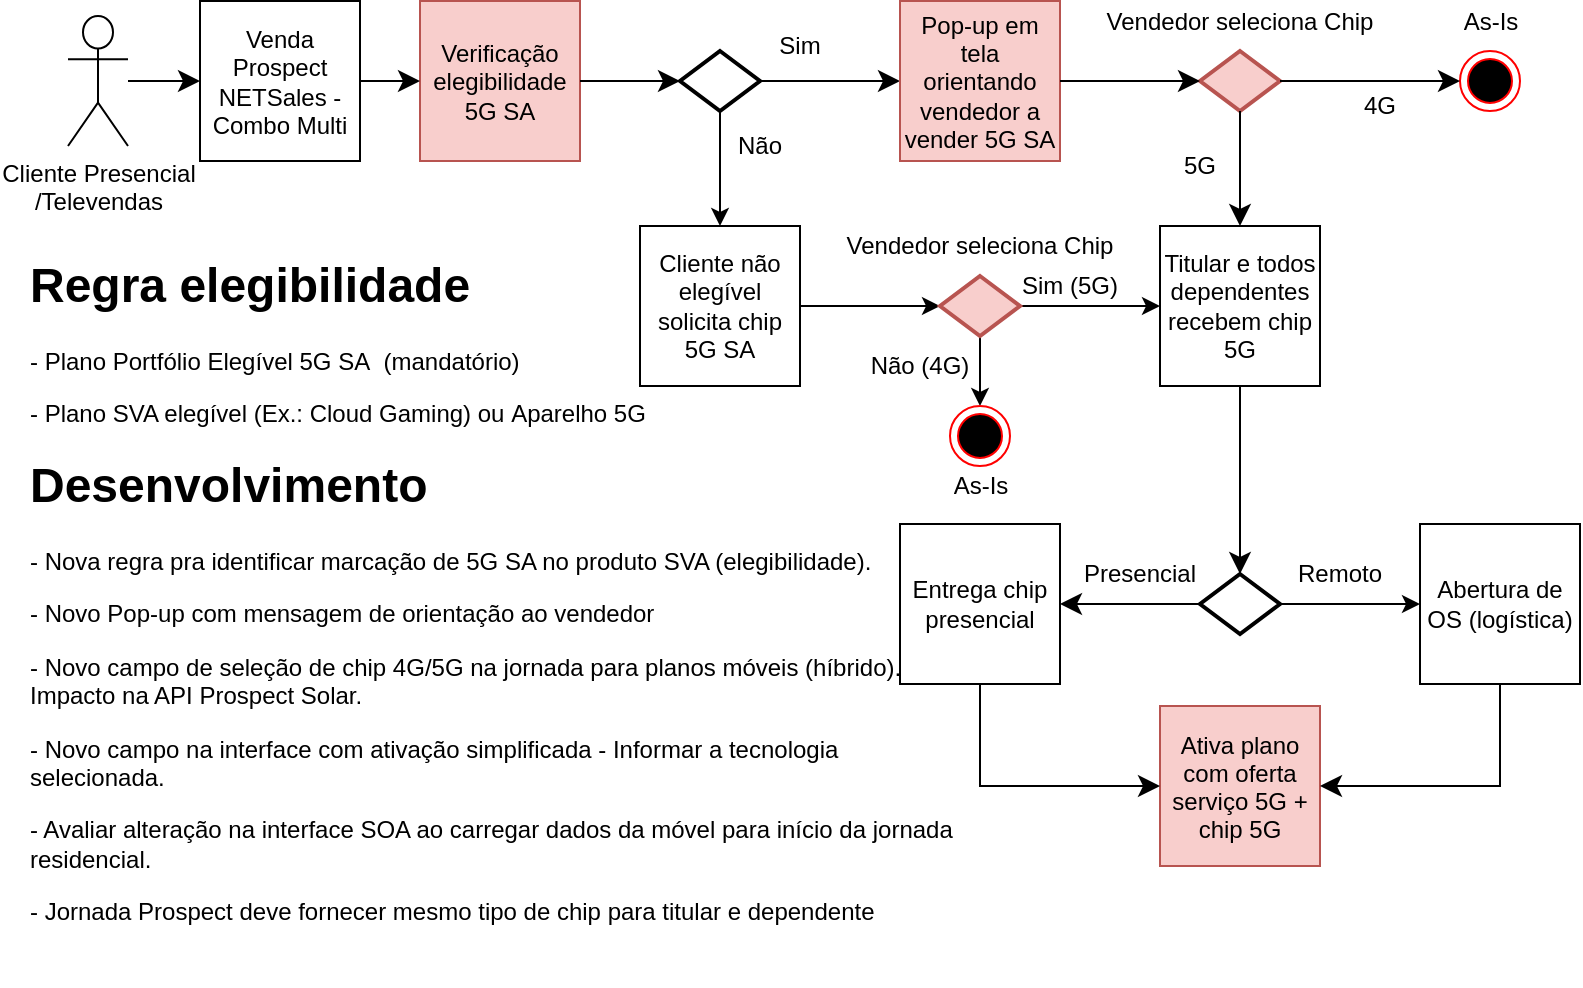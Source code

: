 <mxfile version="21.6.7" type="github" pages="4">
  <diagram name="Prospect NETSales" id="nftzNEsQ4DKYTYbzkJBY">
    <mxGraphModel dx="1050" dy="542" grid="1" gridSize="10" guides="1" tooltips="1" connect="1" arrows="1" fold="1" page="1" pageScale="1" pageWidth="827" pageHeight="1169" math="0" shadow="0">
      <root>
        <mxCell id="0" />
        <mxCell id="1" parent="0" />
        <mxCell id="BzSE3qXNDW1A7PbjzAHN-1" value="Venda Prospect NETSales - Combo Multi" style="whiteSpace=wrap;html=1;aspect=fixed;" parent="1" vertex="1">
          <mxGeometry x="100" y="17.5" width="80" height="80" as="geometry" />
        </mxCell>
        <mxCell id="BzSE3qXNDW1A7PbjzAHN-2" value="" style="edgeStyle=orthogonalEdgeStyle;rounded=0;orthogonalLoop=1;jettySize=auto;html=1;" parent="1" source="BzSE3qXNDW1A7PbjzAHN-3" target="BzSE3qXNDW1A7PbjzAHN-35" edge="1">
          <mxGeometry relative="1" as="geometry" />
        </mxCell>
        <mxCell id="BzSE3qXNDW1A7PbjzAHN-3" value="" style="strokeWidth=2;html=1;shape=mxgraph.flowchart.decision;whiteSpace=wrap;" parent="1" vertex="1">
          <mxGeometry x="340" y="42.5" width="40" height="30" as="geometry" />
        </mxCell>
        <mxCell id="BzSE3qXNDW1A7PbjzAHN-4" value="Verificação elegibilidade 5G SA" style="whiteSpace=wrap;html=1;aspect=fixed;fillColor=#f8cecc;strokeColor=#b85450;" parent="1" vertex="1">
          <mxGeometry x="210" y="17.5" width="80" height="80" as="geometry" />
        </mxCell>
        <UserObject label="Sim" placeholders="1" name="Variable" id="BzSE3qXNDW1A7PbjzAHN-5">
          <mxCell style="text;html=1;strokeColor=none;fillColor=none;align=center;verticalAlign=middle;whiteSpace=wrap;overflow=hidden;" parent="1" vertex="1">
            <mxGeometry x="380" y="30" width="40" height="20" as="geometry" />
          </mxCell>
        </UserObject>
        <mxCell id="BzSE3qXNDW1A7PbjzAHN-6" value="Cliente Presencial&lt;br&gt;/Televendas" style="shape=umlActor;verticalLabelPosition=bottom;verticalAlign=top;html=1;" parent="1" vertex="1">
          <mxGeometry x="34" y="25" width="30" height="65" as="geometry" />
        </mxCell>
        <mxCell id="BzSE3qXNDW1A7PbjzAHN-7" value="" style="edgeStyle=elbowEdgeStyle;elbow=horizontal;endArrow=classic;html=1;curved=0;rounded=0;endSize=8;startSize=8;entryX=0;entryY=0.5;entryDx=0;entryDy=0;" parent="1" source="BzSE3qXNDW1A7PbjzAHN-6" target="BzSE3qXNDW1A7PbjzAHN-1" edge="1">
          <mxGeometry width="50" height="50" relative="1" as="geometry">
            <mxPoint x="390" y="310" as="sourcePoint" />
            <mxPoint x="440" y="260" as="targetPoint" />
          </mxGeometry>
        </mxCell>
        <mxCell id="BzSE3qXNDW1A7PbjzAHN-8" value="" style="edgeStyle=elbowEdgeStyle;elbow=horizontal;endArrow=classic;html=1;curved=0;rounded=0;endSize=8;startSize=8;entryX=0;entryY=0.5;entryDx=0;entryDy=0;exitX=1;exitY=0.5;exitDx=0;exitDy=0;" parent="1" source="BzSE3qXNDW1A7PbjzAHN-1" target="BzSE3qXNDW1A7PbjzAHN-4" edge="1">
          <mxGeometry width="50" height="50" relative="1" as="geometry">
            <mxPoint x="60" y="68" as="sourcePoint" />
            <mxPoint x="100" y="68" as="targetPoint" />
          </mxGeometry>
        </mxCell>
        <mxCell id="BzSE3qXNDW1A7PbjzAHN-9" value="&lt;h1&gt;Regra elegibilidade&lt;/h1&gt;&lt;p&gt;- Plano Portfólio Elegível 5G SA&amp;nbsp; (mandatório)&lt;/p&gt;&lt;p&gt;- Plano SVA elegível (Ex.: Cloud Gaming) ou&amp;nbsp;&lt;span style=&quot;background-color: initial;&quot;&gt;Aparelho 5G&lt;/span&gt;&lt;/p&gt;&lt;div&gt;&lt;br&gt;&lt;/div&gt;" style="text;html=1;strokeColor=none;fillColor=none;spacing=5;spacingTop=-20;whiteSpace=wrap;overflow=hidden;rounded=0;" parent="1" vertex="1">
          <mxGeometry x="10" y="140" width="330" height="120" as="geometry" />
        </mxCell>
        <mxCell id="BzSE3qXNDW1A7PbjzAHN-10" value="" style="edgeStyle=elbowEdgeStyle;elbow=horizontal;endArrow=classic;html=1;curved=0;rounded=0;endSize=8;startSize=8;entryX=0;entryY=0.5;entryDx=0;entryDy=0;exitX=1;exitY=0.5;exitDx=0;exitDy=0;entryPerimeter=0;" parent="1" source="BzSE3qXNDW1A7PbjzAHN-4" target="BzSE3qXNDW1A7PbjzAHN-3" edge="1">
          <mxGeometry width="50" height="50" relative="1" as="geometry">
            <mxPoint x="180" y="68" as="sourcePoint" />
            <mxPoint x="220" y="68" as="targetPoint" />
          </mxGeometry>
        </mxCell>
        <mxCell id="BzSE3qXNDW1A7PbjzAHN-11" value="" style="edgeStyle=elbowEdgeStyle;elbow=horizontal;endArrow=classic;html=1;curved=0;rounded=0;endSize=8;startSize=8;exitX=1;exitY=0.5;exitDx=0;exitDy=0;exitPerimeter=0;entryX=0;entryY=0.5;entryDx=0;entryDy=0;" parent="1" source="BzSE3qXNDW1A7PbjzAHN-3" target="BzSE3qXNDW1A7PbjzAHN-12" edge="1">
          <mxGeometry width="50" height="50" relative="1" as="geometry">
            <mxPoint x="190" y="78" as="sourcePoint" />
            <mxPoint x="440" y="58" as="targetPoint" />
          </mxGeometry>
        </mxCell>
        <mxCell id="BzSE3qXNDW1A7PbjzAHN-12" value="Pop-up em tela orientando vendedor a vender 5G SA" style="whiteSpace=wrap;html=1;aspect=fixed;fillColor=#f8cecc;strokeColor=#b85450;" parent="1" vertex="1">
          <mxGeometry x="450" y="17.5" width="80" height="80" as="geometry" />
        </mxCell>
        <mxCell id="BzSE3qXNDW1A7PbjzAHN-13" value="" style="strokeWidth=2;html=1;shape=mxgraph.flowchart.decision;whiteSpace=wrap;fillColor=#f8cecc;strokeColor=#b85450;" parent="1" vertex="1">
          <mxGeometry x="600" y="42.5" width="40" height="30" as="geometry" />
        </mxCell>
        <UserObject label="Vendedor seleciona Chip" placeholders="1" name="Variable" id="BzSE3qXNDW1A7PbjzAHN-14">
          <mxCell style="text;html=1;strokeColor=none;fillColor=none;align=center;verticalAlign=middle;whiteSpace=wrap;overflow=hidden;" parent="1" vertex="1">
            <mxGeometry x="545" y="17.5" width="150" height="20" as="geometry" />
          </mxCell>
        </UserObject>
        <mxCell id="BzSE3qXNDW1A7PbjzAHN-15" value="" style="ellipse;html=1;shape=endState;fillColor=#000000;strokeColor=#ff0000;" parent="1" vertex="1">
          <mxGeometry x="730" y="42.5" width="30" height="30" as="geometry" />
        </mxCell>
        <UserObject label="As-Is" placeholders="1" name="Variable" id="BzSE3qXNDW1A7PbjzAHN-16">
          <mxCell style="text;html=1;strokeColor=none;fillColor=none;align=center;verticalAlign=middle;whiteSpace=wrap;overflow=hidden;" parent="1" vertex="1">
            <mxGeometry x="727.5" y="17.5" width="35" height="20" as="geometry" />
          </mxCell>
        </UserObject>
        <UserObject label="4G" placeholders="1" name="Variable" id="BzSE3qXNDW1A7PbjzAHN-17">
          <mxCell style="text;html=1;strokeColor=none;fillColor=none;align=center;verticalAlign=middle;whiteSpace=wrap;overflow=hidden;" parent="1" vertex="1">
            <mxGeometry x="670" y="60" width="40" height="20" as="geometry" />
          </mxCell>
        </UserObject>
        <mxCell id="BzSE3qXNDW1A7PbjzAHN-18" value="" style="edgeStyle=elbowEdgeStyle;elbow=horizontal;endArrow=classic;html=1;curved=0;rounded=0;endSize=8;startSize=8;exitX=1;exitY=0.5;exitDx=0;exitDy=0;entryX=0;entryY=0.5;entryDx=0;entryDy=0;entryPerimeter=0;" parent="1" source="BzSE3qXNDW1A7PbjzAHN-12" target="BzSE3qXNDW1A7PbjzAHN-13" edge="1">
          <mxGeometry width="50" height="50" relative="1" as="geometry">
            <mxPoint x="390" y="68" as="sourcePoint" />
            <mxPoint x="460" y="68" as="targetPoint" />
          </mxGeometry>
        </mxCell>
        <mxCell id="BzSE3qXNDW1A7PbjzAHN-19" value="" style="edgeStyle=elbowEdgeStyle;elbow=horizontal;endArrow=classic;html=1;curved=0;rounded=0;endSize=8;startSize=8;exitX=1;exitY=0.5;exitDx=0;exitDy=0;entryX=0;entryY=0.5;entryDx=0;entryDy=0;exitPerimeter=0;" parent="1" source="BzSE3qXNDW1A7PbjzAHN-13" target="BzSE3qXNDW1A7PbjzAHN-15" edge="1">
          <mxGeometry width="50" height="50" relative="1" as="geometry">
            <mxPoint x="540" y="68" as="sourcePoint" />
            <mxPoint x="610" y="68" as="targetPoint" />
          </mxGeometry>
        </mxCell>
        <mxCell id="BzSE3qXNDW1A7PbjzAHN-20" value="Titular e todos dependentes recebem chip 5G" style="whiteSpace=wrap;html=1;aspect=fixed;" parent="1" vertex="1">
          <mxGeometry x="580" y="130" width="80" height="80" as="geometry" />
        </mxCell>
        <mxCell id="BzSE3qXNDW1A7PbjzAHN-21" value="" style="edgeStyle=elbowEdgeStyle;elbow=horizontal;endArrow=classic;html=1;curved=0;rounded=0;endSize=8;startSize=8;exitX=0.5;exitY=1;exitDx=0;exitDy=0;entryX=0.5;entryY=0;entryDx=0;entryDy=0;exitPerimeter=0;" parent="1" source="BzSE3qXNDW1A7PbjzAHN-13" target="BzSE3qXNDW1A7PbjzAHN-20" edge="1">
          <mxGeometry width="50" height="50" relative="1" as="geometry">
            <mxPoint x="540" y="68" as="sourcePoint" />
            <mxPoint x="610" y="68" as="targetPoint" />
          </mxGeometry>
        </mxCell>
        <UserObject label="5G" placeholders="1" name="Variable" id="BzSE3qXNDW1A7PbjzAHN-22">
          <mxCell style="text;html=1;strokeColor=none;fillColor=none;align=center;verticalAlign=middle;whiteSpace=wrap;overflow=hidden;" parent="1" vertex="1">
            <mxGeometry x="580" y="90" width="40" height="20" as="geometry" />
          </mxCell>
        </UserObject>
        <mxCell id="BzSE3qXNDW1A7PbjzAHN-23" value="" style="edgeStyle=orthogonalEdgeStyle;rounded=0;orthogonalLoop=1;jettySize=auto;html=1;" parent="1" source="BzSE3qXNDW1A7PbjzAHN-24" target="BzSE3qXNDW1A7PbjzAHN-26" edge="1">
          <mxGeometry relative="1" as="geometry" />
        </mxCell>
        <mxCell id="BzSE3qXNDW1A7PbjzAHN-24" value="" style="strokeWidth=2;html=1;shape=mxgraph.flowchart.decision;whiteSpace=wrap;" parent="1" vertex="1">
          <mxGeometry x="600" y="304" width="40" height="30" as="geometry" />
        </mxCell>
        <mxCell id="BzSE3qXNDW1A7PbjzAHN-25" value="" style="edgeStyle=elbowEdgeStyle;elbow=horizontal;endArrow=classic;html=1;curved=0;rounded=0;endSize=8;startSize=8;exitX=0.5;exitY=1;exitDx=0;exitDy=0;entryX=0.5;entryY=0;entryDx=0;entryDy=0;entryPerimeter=0;" parent="1" source="BzSE3qXNDW1A7PbjzAHN-20" target="BzSE3qXNDW1A7PbjzAHN-24" edge="1">
          <mxGeometry width="50" height="50" relative="1" as="geometry">
            <mxPoint x="540" y="68" as="sourcePoint" />
            <mxPoint x="610" y="68" as="targetPoint" />
          </mxGeometry>
        </mxCell>
        <mxCell id="BzSE3qXNDW1A7PbjzAHN-26" value="Abertura de OS (logística)" style="whiteSpace=wrap;html=1;aspect=fixed;" parent="1" vertex="1">
          <mxGeometry x="710" y="279" width="80" height="80" as="geometry" />
        </mxCell>
        <mxCell id="BzSE3qXNDW1A7PbjzAHN-27" value="Entrega chip presencial" style="whiteSpace=wrap;html=1;aspect=fixed;" parent="1" vertex="1">
          <mxGeometry x="450" y="279" width="80" height="80" as="geometry" />
        </mxCell>
        <mxCell id="BzSE3qXNDW1A7PbjzAHN-28" value="" style="edgeStyle=elbowEdgeStyle;elbow=horizontal;endArrow=classic;html=1;curved=0;rounded=0;endSize=8;startSize=8;exitX=0;exitY=0.5;exitDx=0;exitDy=0;entryX=1;entryY=0.5;entryDx=0;entryDy=0;exitPerimeter=0;" parent="1" source="BzSE3qXNDW1A7PbjzAHN-24" target="BzSE3qXNDW1A7PbjzAHN-27" edge="1">
          <mxGeometry width="50" height="50" relative="1" as="geometry">
            <mxPoint x="540" y="112" as="sourcePoint" />
            <mxPoint x="610" y="112" as="targetPoint" />
          </mxGeometry>
        </mxCell>
        <UserObject label="Presencial" placeholders="1" name="Variable" id="BzSE3qXNDW1A7PbjzAHN-29">
          <mxCell style="text;html=1;strokeColor=none;fillColor=none;align=center;verticalAlign=middle;whiteSpace=wrap;overflow=hidden;" parent="1" vertex="1">
            <mxGeometry x="540" y="294" width="60" height="20" as="geometry" />
          </mxCell>
        </UserObject>
        <UserObject label="Remoto" placeholders="1" name="Variable" id="BzSE3qXNDW1A7PbjzAHN-30">
          <mxCell style="text;html=1;strokeColor=none;fillColor=none;align=center;verticalAlign=middle;whiteSpace=wrap;overflow=hidden;" parent="1" vertex="1">
            <mxGeometry x="640" y="294" width="60" height="20" as="geometry" />
          </mxCell>
        </UserObject>
        <mxCell id="BzSE3qXNDW1A7PbjzAHN-31" value="&lt;p style=&quot;line-height: normal; margin: 0pt 0in; text-indent: 0in; direction: ltr; unicode-bidi: embed; word-break: normal;&quot;&gt;Ativa plano com oferta serviço 5G + chip 5G&lt;/p&gt;" style="whiteSpace=wrap;html=1;aspect=fixed;fillColor=#f8cecc;strokeColor=#b85450;" parent="1" vertex="1">
          <mxGeometry x="580" y="370" width="80" height="80" as="geometry" />
        </mxCell>
        <mxCell id="BzSE3qXNDW1A7PbjzAHN-32" value="" style="edgeStyle=elbowEdgeStyle;elbow=horizontal;endArrow=classic;html=1;curved=0;rounded=0;endSize=8;startSize=8;exitX=0.5;exitY=1;exitDx=0;exitDy=0;entryX=0;entryY=0.5;entryDx=0;entryDy=0;" parent="1" source="BzSE3qXNDW1A7PbjzAHN-27" target="BzSE3qXNDW1A7PbjzAHN-31" edge="1">
          <mxGeometry width="50" height="50" relative="1" as="geometry">
            <mxPoint x="390" y="112" as="sourcePoint" />
            <mxPoint x="460" y="112" as="targetPoint" />
            <Array as="points">
              <mxPoint x="490" y="424" />
            </Array>
          </mxGeometry>
        </mxCell>
        <mxCell id="BzSE3qXNDW1A7PbjzAHN-33" value="" style="edgeStyle=elbowEdgeStyle;elbow=horizontal;endArrow=classic;html=1;curved=0;rounded=0;endSize=8;startSize=8;exitX=0.5;exitY=1;exitDx=0;exitDy=0;entryX=1;entryY=0.5;entryDx=0;entryDy=0;" parent="1" source="BzSE3qXNDW1A7PbjzAHN-26" target="BzSE3qXNDW1A7PbjzAHN-31" edge="1">
          <mxGeometry width="50" height="50" relative="1" as="geometry">
            <mxPoint x="500" y="369" as="sourcePoint" />
            <mxPoint x="590" y="464" as="targetPoint" />
            <Array as="points">
              <mxPoint x="750" y="404" />
            </Array>
          </mxGeometry>
        </mxCell>
        <mxCell id="BzSE3qXNDW1A7PbjzAHN-34" value="" style="edgeStyle=orthogonalEdgeStyle;rounded=0;orthogonalLoop=1;jettySize=auto;html=1;" parent="1" source="BzSE3qXNDW1A7PbjzAHN-35" target="BzSE3qXNDW1A7PbjzAHN-39" edge="1">
          <mxGeometry relative="1" as="geometry" />
        </mxCell>
        <mxCell id="BzSE3qXNDW1A7PbjzAHN-35" value="Cliente não elegível solicita chip 5G SA" style="whiteSpace=wrap;html=1;aspect=fixed;" parent="1" vertex="1">
          <mxGeometry x="320" y="130" width="80" height="80" as="geometry" />
        </mxCell>
        <UserObject label="Não" placeholders="1" name="Variable" id="BzSE3qXNDW1A7PbjzAHN-36">
          <mxCell style="text;html=1;strokeColor=none;fillColor=none;align=center;verticalAlign=middle;whiteSpace=wrap;overflow=hidden;" parent="1" vertex="1">
            <mxGeometry x="360" y="80" width="40" height="20" as="geometry" />
          </mxCell>
        </UserObject>
        <mxCell id="BzSE3qXNDW1A7PbjzAHN-37" value="" style="edgeStyle=orthogonalEdgeStyle;rounded=0;orthogonalLoop=1;jettySize=auto;html=1;" parent="1" source="BzSE3qXNDW1A7PbjzAHN-39" target="BzSE3qXNDW1A7PbjzAHN-20" edge="1">
          <mxGeometry relative="1" as="geometry" />
        </mxCell>
        <mxCell id="BzSE3qXNDW1A7PbjzAHN-38" value="" style="edgeStyle=orthogonalEdgeStyle;rounded=0;orthogonalLoop=1;jettySize=auto;html=1;" parent="1" source="BzSE3qXNDW1A7PbjzAHN-39" target="BzSE3qXNDW1A7PbjzAHN-41" edge="1">
          <mxGeometry relative="1" as="geometry" />
        </mxCell>
        <mxCell id="BzSE3qXNDW1A7PbjzAHN-39" value="" style="strokeWidth=2;html=1;shape=mxgraph.flowchart.decision;whiteSpace=wrap;fillColor=#f8cecc;strokeColor=#b85450;" parent="1" vertex="1">
          <mxGeometry x="470" y="155" width="40" height="30" as="geometry" />
        </mxCell>
        <UserObject label="Sim (5G)" placeholders="1" name="Variable" id="BzSE3qXNDW1A7PbjzAHN-40">
          <mxCell style="text;html=1;strokeColor=none;fillColor=none;align=center;verticalAlign=middle;whiteSpace=wrap;overflow=hidden;" parent="1" vertex="1">
            <mxGeometry x="510" y="150" width="50" height="20" as="geometry" />
          </mxCell>
        </UserObject>
        <mxCell id="BzSE3qXNDW1A7PbjzAHN-41" value="" style="ellipse;html=1;shape=endState;fillColor=#000000;strokeColor=#ff0000;" parent="1" vertex="1">
          <mxGeometry x="475" y="220" width="30" height="30" as="geometry" />
        </mxCell>
        <UserObject label="As-Is" placeholders="1" name="Variable" id="BzSE3qXNDW1A7PbjzAHN-42">
          <mxCell style="text;html=1;strokeColor=none;fillColor=none;align=center;verticalAlign=middle;whiteSpace=wrap;overflow=hidden;" parent="1" vertex="1">
            <mxGeometry x="472.5" y="250" width="35" height="20" as="geometry" />
          </mxCell>
        </UserObject>
        <UserObject label="Não (4G)" placeholders="1" name="Variable" id="BzSE3qXNDW1A7PbjzAHN-43">
          <mxCell style="text;html=1;strokeColor=none;fillColor=none;align=center;verticalAlign=middle;whiteSpace=wrap;overflow=hidden;" parent="1" vertex="1">
            <mxGeometry x="430" y="190" width="60" height="20" as="geometry" />
          </mxCell>
        </UserObject>
        <mxCell id="BzSE3qXNDW1A7PbjzAHN-44" value="&lt;h1&gt;Desenvolvimento&lt;/h1&gt;&lt;p style=&quot;border-color: var(--border-color);&quot;&gt;- Nova regra pra identificar marcação de 5G SA no produto SVA (elegibilidade).&lt;/p&gt;&lt;p style=&quot;border-color: var(--border-color);&quot;&gt;- Novo Pop-up com mensagem de orientação ao vendedor&lt;/p&gt;&lt;p style=&quot;border-color: var(--border-color);&quot;&gt;- Novo campo de seleção de chip 4G/5G na jornada para planos móveis (híbrido). Impacto na API Prospect Solar.&lt;/p&gt;&lt;p style=&quot;border-color: var(--border-color);&quot;&gt;- Novo campo na interface com ativação simplificada - Informar a tecnologia selecionada.&lt;/p&gt;&lt;p style=&quot;border-color: var(--border-color);&quot;&gt;- Avaliar alteração na interface SOA ao carregar dados da móvel para início da jornada residencial.&lt;/p&gt;&lt;p style=&quot;border-color: var(--border-color);&quot;&gt;&lt;span style=&quot;background-color: initial;&quot;&gt;- Jornada Prospect deve fornecer mesmo tipo de chip para titular e dependente&lt;/span&gt;&lt;br&gt;&lt;/p&gt;&lt;p&gt;&lt;br&gt;&lt;/p&gt;&lt;div&gt;&lt;br&gt;&lt;/div&gt;" style="text;html=1;strokeColor=none;fillColor=none;spacing=5;spacingTop=-20;whiteSpace=wrap;overflow=hidden;rounded=0;" parent="1" vertex="1">
          <mxGeometry x="10" y="240" width="470" height="270" as="geometry" />
        </mxCell>
        <UserObject label="Vendedor seleciona Chip" placeholders="1" name="Variable" id="BzSE3qXNDW1A7PbjzAHN-45">
          <mxCell style="text;html=1;strokeColor=none;fillColor=none;align=center;verticalAlign=middle;whiteSpace=wrap;overflow=hidden;" parent="1" vertex="1">
            <mxGeometry x="415" y="130" width="150" height="20" as="geometry" />
          </mxCell>
        </UserObject>
      </root>
    </mxGraphModel>
  </diagram>
  <diagram name="API Solar Prospect NETSales" id="QcQNl5FUyTZxJorasSuT">
    <mxGraphModel dx="1050" dy="542" grid="1" gridSize="10" guides="1" tooltips="1" connect="1" arrows="1" fold="1" page="1" pageScale="1" pageWidth="827" pageHeight="1169" math="0" shadow="0">
      <root>
        <mxCell id="FH9wV_RX_I6s4br5vFfo-0" />
        <mxCell id="FH9wV_RX_I6s4br5vFfo-1" parent="FH9wV_RX_I6s4br5vFfo-0" />
        <mxCell id="FH9wV_RX_I6s4br5vFfo-2" value="Venda Prospect Solar - Combo Multi" style="whiteSpace=wrap;html=1;aspect=fixed;" vertex="1" parent="FH9wV_RX_I6s4br5vFfo-1">
          <mxGeometry x="100" y="17.5" width="80" height="80" as="geometry" />
        </mxCell>
        <mxCell id="FH9wV_RX_I6s4br5vFfo-7" value="Cliente Presencial&lt;br&gt;/Televendas" style="shape=umlActor;verticalLabelPosition=bottom;verticalAlign=top;html=1;" vertex="1" parent="FH9wV_RX_I6s4br5vFfo-1">
          <mxGeometry x="34" y="25" width="30" height="65" as="geometry" />
        </mxCell>
        <mxCell id="FH9wV_RX_I6s4br5vFfo-8" value="" style="edgeStyle=elbowEdgeStyle;elbow=horizontal;endArrow=classic;html=1;curved=0;rounded=0;endSize=8;startSize=8;entryX=0;entryY=0.5;entryDx=0;entryDy=0;" edge="1" parent="FH9wV_RX_I6s4br5vFfo-1" source="FH9wV_RX_I6s4br5vFfo-7" target="FH9wV_RX_I6s4br5vFfo-2">
          <mxGeometry width="50" height="50" relative="1" as="geometry">
            <mxPoint x="390" y="310" as="sourcePoint" />
            <mxPoint x="440" y="260" as="targetPoint" />
          </mxGeometry>
        </mxCell>
        <mxCell id="FH9wV_RX_I6s4br5vFfo-10" value="&lt;h1&gt;Regra elegibilidade&lt;/h1&gt;&lt;p&gt;- Plano Portfólio Elegível 5G SA&amp;nbsp; (mandatório)&lt;/p&gt;&lt;p&gt;- Plano SVA elegível (Ex.: Cloud Gaming) ou&amp;nbsp;&lt;span style=&quot;background-color: initial;&quot;&gt;Aparelho 5G&lt;/span&gt;&lt;/p&gt;&lt;div&gt;&lt;br&gt;&lt;/div&gt;" style="text;html=1;strokeColor=none;fillColor=none;spacing=5;spacingTop=-20;whiteSpace=wrap;overflow=hidden;rounded=0;" vertex="1" parent="FH9wV_RX_I6s4br5vFfo-1">
          <mxGeometry x="10" y="140" width="330" height="120" as="geometry" />
        </mxCell>
        <mxCell id="FH9wV_RX_I6s4br5vFfo-24" value="" style="edgeStyle=orthogonalEdgeStyle;rounded=0;orthogonalLoop=1;jettySize=auto;html=1;" edge="1" parent="FH9wV_RX_I6s4br5vFfo-1" source="FH9wV_RX_I6s4br5vFfo-25" target="FH9wV_RX_I6s4br5vFfo-27">
          <mxGeometry relative="1" as="geometry" />
        </mxCell>
        <mxCell id="FH9wV_RX_I6s4br5vFfo-25" value="" style="strokeWidth=2;html=1;shape=mxgraph.flowchart.decision;whiteSpace=wrap;" vertex="1" parent="FH9wV_RX_I6s4br5vFfo-1">
          <mxGeometry x="600" y="304" width="40" height="30" as="geometry" />
        </mxCell>
        <mxCell id="FH9wV_RX_I6s4br5vFfo-27" value="Abertura de OS (logística)" style="whiteSpace=wrap;html=1;aspect=fixed;" vertex="1" parent="FH9wV_RX_I6s4br5vFfo-1">
          <mxGeometry x="710" y="279" width="80" height="80" as="geometry" />
        </mxCell>
        <mxCell id="FH9wV_RX_I6s4br5vFfo-28" value="Entrega chip presencial" style="whiteSpace=wrap;html=1;aspect=fixed;" vertex="1" parent="FH9wV_RX_I6s4br5vFfo-1">
          <mxGeometry x="450" y="279" width="80" height="80" as="geometry" />
        </mxCell>
        <mxCell id="FH9wV_RX_I6s4br5vFfo-29" value="" style="edgeStyle=elbowEdgeStyle;elbow=horizontal;endArrow=classic;html=1;curved=0;rounded=0;endSize=8;startSize=8;exitX=0;exitY=0.5;exitDx=0;exitDy=0;entryX=1;entryY=0.5;entryDx=0;entryDy=0;exitPerimeter=0;" edge="1" parent="FH9wV_RX_I6s4br5vFfo-1" source="FH9wV_RX_I6s4br5vFfo-25" target="FH9wV_RX_I6s4br5vFfo-28">
          <mxGeometry width="50" height="50" relative="1" as="geometry">
            <mxPoint x="540" y="112" as="sourcePoint" />
            <mxPoint x="610" y="112" as="targetPoint" />
          </mxGeometry>
        </mxCell>
        <UserObject label="Presencial" placeholders="1" name="Variable" id="FH9wV_RX_I6s4br5vFfo-30">
          <mxCell style="text;html=1;strokeColor=none;fillColor=none;align=center;verticalAlign=middle;whiteSpace=wrap;overflow=hidden;" vertex="1" parent="FH9wV_RX_I6s4br5vFfo-1">
            <mxGeometry x="540" y="294" width="60" height="20" as="geometry" />
          </mxCell>
        </UserObject>
        <UserObject label="Remoto" placeholders="1" name="Variable" id="FH9wV_RX_I6s4br5vFfo-31">
          <mxCell style="text;html=1;strokeColor=none;fillColor=none;align=center;verticalAlign=middle;whiteSpace=wrap;overflow=hidden;" vertex="1" parent="FH9wV_RX_I6s4br5vFfo-1">
            <mxGeometry x="640" y="294" width="60" height="20" as="geometry" />
          </mxCell>
        </UserObject>
        <mxCell id="FH9wV_RX_I6s4br5vFfo-32" value="&lt;p style=&quot;line-height: normal; margin: 0pt 0in; text-indent: 0in; direction: ltr; unicode-bidi: embed; word-break: normal;&quot;&gt;Ativa plano com oferta serviço 5G + chip 5G&lt;/p&gt;" style="whiteSpace=wrap;html=1;aspect=fixed;fillColor=#f8cecc;strokeColor=#b85450;" vertex="1" parent="FH9wV_RX_I6s4br5vFfo-1">
          <mxGeometry x="580" y="370" width="80" height="80" as="geometry" />
        </mxCell>
        <mxCell id="FH9wV_RX_I6s4br5vFfo-33" value="" style="edgeStyle=elbowEdgeStyle;elbow=horizontal;endArrow=classic;html=1;curved=0;rounded=0;endSize=8;startSize=8;exitX=0.5;exitY=1;exitDx=0;exitDy=0;entryX=0;entryY=0.5;entryDx=0;entryDy=0;" edge="1" parent="FH9wV_RX_I6s4br5vFfo-1" source="FH9wV_RX_I6s4br5vFfo-28" target="FH9wV_RX_I6s4br5vFfo-32">
          <mxGeometry width="50" height="50" relative="1" as="geometry">
            <mxPoint x="390" y="112" as="sourcePoint" />
            <mxPoint x="460" y="112" as="targetPoint" />
            <Array as="points">
              <mxPoint x="490" y="424" />
            </Array>
          </mxGeometry>
        </mxCell>
        <mxCell id="FH9wV_RX_I6s4br5vFfo-34" value="" style="edgeStyle=elbowEdgeStyle;elbow=horizontal;endArrow=classic;html=1;curved=0;rounded=0;endSize=8;startSize=8;exitX=0.5;exitY=1;exitDx=0;exitDy=0;entryX=1;entryY=0.5;entryDx=0;entryDy=0;" edge="1" parent="FH9wV_RX_I6s4br5vFfo-1" source="FH9wV_RX_I6s4br5vFfo-27" target="FH9wV_RX_I6s4br5vFfo-32">
          <mxGeometry width="50" height="50" relative="1" as="geometry">
            <mxPoint x="500" y="369" as="sourcePoint" />
            <mxPoint x="590" y="464" as="targetPoint" />
            <Array as="points">
              <mxPoint x="750" y="404" />
            </Array>
          </mxGeometry>
        </mxCell>
        <mxCell id="FH9wV_RX_I6s4br5vFfo-45" value="&lt;h1&gt;Desenvolvimento&lt;/h1&gt;&lt;p style=&quot;border-color: var(--border-color);&quot;&gt;- Nova regra pra identificar marcação de 5G SA no produto SVA (elegibilidade).&lt;/p&gt;&lt;p style=&quot;border-color: var(--border-color);&quot;&gt;- Novo Pop-up com mensagem de orientação ao vendedor&lt;/p&gt;&lt;p style=&quot;border-color: var(--border-color);&quot;&gt;- Novo campo de seleção de chip 4G/5G na jornada para planos móveis (híbrido). Impacto na API Prospect Solar.&lt;/p&gt;&lt;p style=&quot;border-color: var(--border-color);&quot;&gt;- Novo campo na interface com ativação simplificada - Informar a tecnologia selecionada.&lt;/p&gt;&lt;p style=&quot;border-color: var(--border-color);&quot;&gt;- Avaliar alteração na interface SOA ao carregar dados da móvel para início da jornada residencial.&lt;/p&gt;&lt;p style=&quot;border-color: var(--border-color);&quot;&gt;&lt;span style=&quot;background-color: initial;&quot;&gt;- Jornada Prospect deve fornecer mesmo tipo de chip para titular e dependente&lt;/span&gt;&lt;br&gt;&lt;/p&gt;&lt;p&gt;&lt;br&gt;&lt;/p&gt;&lt;div&gt;&lt;br&gt;&lt;/div&gt;" style="text;html=1;strokeColor=none;fillColor=none;spacing=5;spacingTop=-20;whiteSpace=wrap;overflow=hidden;rounded=0;" vertex="1" parent="FH9wV_RX_I6s4br5vFfo-1">
          <mxGeometry x="10" y="240" width="470" height="270" as="geometry" />
        </mxCell>
        <mxCell id="ULpSn1PpE3lTyrpgoKO7-1" value="OM Solar" style="whiteSpace=wrap;html=1;aspect=fixed;" vertex="1" parent="FH9wV_RX_I6s4br5vFfo-1">
          <mxGeometry x="220" y="17.5" width="80" height="80" as="geometry" />
        </mxCell>
        <mxCell id="ULpSn1PpE3lTyrpgoKO7-11" value="" style="edgeStyle=orthogonalEdgeStyle;rounded=0;orthogonalLoop=1;jettySize=auto;html=1;" edge="1" parent="FH9wV_RX_I6s4br5vFfo-1" source="ULpSn1PpE3lTyrpgoKO7-2" target="ULpSn1PpE3lTyrpgoKO7-8">
          <mxGeometry relative="1" as="geometry" />
        </mxCell>
        <mxCell id="ULpSn1PpE3lTyrpgoKO7-2" value="API Proposals" style="whiteSpace=wrap;html=1;aspect=fixed;" vertex="1" parent="FH9wV_RX_I6s4br5vFfo-1">
          <mxGeometry x="334" y="17.5" width="80" height="80" as="geometry" />
        </mxCell>
        <mxCell id="ULpSn1PpE3lTyrpgoKO7-7" style="edgeStyle=orthogonalEdgeStyle;rounded=0;orthogonalLoop=1;jettySize=auto;html=1;entryX=0.5;entryY=0;entryDx=0;entryDy=0;exitX=1;exitY=0.5;exitDx=0;exitDy=0;exitPerimeter=0;" edge="1" parent="FH9wV_RX_I6s4br5vFfo-1" source="ULpSn1PpE3lTyrpgoKO7-3" target="ULpSn1PpE3lTyrpgoKO7-5">
          <mxGeometry relative="1" as="geometry" />
        </mxCell>
        <mxCell id="ULpSn1PpE3lTyrpgoKO7-3" value="" style="strokeWidth=2;html=1;shape=mxgraph.flowchart.decision;whiteSpace=wrap;" vertex="1" parent="FH9wV_RX_I6s4br5vFfo-1">
          <mxGeometry x="560" y="42.5" width="40" height="30" as="geometry" />
        </mxCell>
        <mxCell id="ULpSn1PpE3lTyrpgoKO7-6" style="edgeStyle=orthogonalEdgeStyle;rounded=0;orthogonalLoop=1;jettySize=auto;html=1;entryX=0.5;entryY=0;entryDx=0;entryDy=0;entryPerimeter=0;" edge="1" parent="FH9wV_RX_I6s4br5vFfo-1" source="ULpSn1PpE3lTyrpgoKO7-5" target="FH9wV_RX_I6s4br5vFfo-25">
          <mxGeometry relative="1" as="geometry" />
        </mxCell>
        <mxCell id="ULpSn1PpE3lTyrpgoKO7-5" value="Criação Prospect no NETSales" style="whiteSpace=wrap;html=1;aspect=fixed;" vertex="1" parent="FH9wV_RX_I6s4br5vFfo-1">
          <mxGeometry x="580" y="180" width="80" height="80" as="geometry" />
        </mxCell>
        <mxCell id="ULpSn1PpE3lTyrpgoKO7-8" value="Validação Dados Proposta (com informação&amp;nbsp; 4G/5G)" style="whiteSpace=wrap;html=1;aspect=fixed;" vertex="1" parent="FH9wV_RX_I6s4br5vFfo-1">
          <mxGeometry x="442.5" y="13.75" width="87.5" height="87.5" as="geometry" />
        </mxCell>
        <mxCell id="ULpSn1PpE3lTyrpgoKO7-12" value="" style="edgeStyle=elbowEdgeStyle;elbow=horizontal;endArrow=classic;html=1;curved=0;rounded=0;endSize=8;startSize=8;exitX=1;exitY=0.5;exitDx=0;exitDy=0;entryX=0;entryY=0.5;entryDx=0;entryDy=0;entryPerimeter=0;" edge="1" parent="FH9wV_RX_I6s4br5vFfo-1" source="ULpSn1PpE3lTyrpgoKO7-8" target="ULpSn1PpE3lTyrpgoKO7-3">
          <mxGeometry width="50" height="50" relative="1" as="geometry">
            <mxPoint x="390" y="310" as="sourcePoint" />
            <mxPoint x="580" y="90" as="targetPoint" />
            <Array as="points" />
          </mxGeometry>
        </mxCell>
        <UserObject label="S" placeholders="1" name="Variable" id="ULpSn1PpE3lTyrpgoKO7-13">
          <mxCell style="text;html=1;strokeColor=none;fillColor=none;align=center;verticalAlign=middle;whiteSpace=wrap;overflow=hidden;" vertex="1" parent="FH9wV_RX_I6s4br5vFfo-1">
            <mxGeometry x="620" y="60" width="20" height="20" as="geometry" />
          </mxCell>
        </UserObject>
        <UserObject label="N" placeholders="1" name="Variable" id="ULpSn1PpE3lTyrpgoKO7-14">
          <mxCell style="text;html=1;strokeColor=none;fillColor=none;align=center;verticalAlign=middle;whiteSpace=wrap;overflow=hidden;" vertex="1" parent="FH9wV_RX_I6s4br5vFfo-1">
            <mxGeometry x="560" y="90" width="20" height="20" as="geometry" />
          </mxCell>
        </UserObject>
        <mxCell id="ULpSn1PpE3lTyrpgoKO7-15" style="edgeStyle=orthogonalEdgeStyle;rounded=0;orthogonalLoop=1;jettySize=auto;html=1;entryX=0.5;entryY=1;entryDx=0;entryDy=0;exitX=0.5;exitY=1;exitDx=0;exitDy=0;exitPerimeter=0;" edge="1" parent="FH9wV_RX_I6s4br5vFfo-1" source="ULpSn1PpE3lTyrpgoKO7-3" target="ULpSn1PpE3lTyrpgoKO7-2">
          <mxGeometry relative="1" as="geometry">
            <mxPoint x="610" y="68" as="sourcePoint" />
            <mxPoint x="630" y="190" as="targetPoint" />
            <Array as="points">
              <mxPoint x="580" y="150" />
              <mxPoint x="374" y="150" />
            </Array>
          </mxGeometry>
        </mxCell>
        <mxCell id="ULpSn1PpE3lTyrpgoKO7-17" value="" style="endArrow=classic;startArrow=classic;html=1;rounded=0;entryX=0;entryY=0.5;entryDx=0;entryDy=0;exitX=1;exitY=0.5;exitDx=0;exitDy=0;" edge="1" parent="FH9wV_RX_I6s4br5vFfo-1" source="ULpSn1PpE3lTyrpgoKO7-1" target="ULpSn1PpE3lTyrpgoKO7-2">
          <mxGeometry width="50" height="50" relative="1" as="geometry">
            <mxPoint x="280" y="140" as="sourcePoint" />
            <mxPoint x="330" y="90" as="targetPoint" />
          </mxGeometry>
        </mxCell>
        <mxCell id="ULpSn1PpE3lTyrpgoKO7-18" value="" style="endArrow=classic;startArrow=classic;html=1;rounded=0;entryX=0;entryY=0.5;entryDx=0;entryDy=0;exitX=1;exitY=0.5;exitDx=0;exitDy=0;" edge="1" parent="FH9wV_RX_I6s4br5vFfo-1" source="FH9wV_RX_I6s4br5vFfo-2" target="ULpSn1PpE3lTyrpgoKO7-1">
          <mxGeometry width="50" height="50" relative="1" as="geometry">
            <mxPoint x="180" y="110" as="sourcePoint" />
            <mxPoint x="214" y="110" as="targetPoint" />
          </mxGeometry>
        </mxCell>
      </root>
    </mxGraphModel>
  </diagram>
  <diagram id="bxYEZb4xgfX0n4JsM8yp" name="Venda Base NETSales">
    <mxGraphModel dx="1050" dy="542" grid="1" gridSize="10" guides="1" tooltips="1" connect="1" arrows="1" fold="1" page="1" pageScale="1" pageWidth="827" pageHeight="1169" math="0" shadow="0">
      <root>
        <mxCell id="0" />
        <mxCell id="1" parent="0" />
        <mxCell id="xgCM8T2wfnTooxRTCJ_P-1" value="Venda Base NETSales - Combo Multi - Compra de aparelho 5G" style="whiteSpace=wrap;html=1;aspect=fixed;" parent="1" vertex="1">
          <mxGeometry x="90" y="17.5" width="80" height="80" as="geometry" />
        </mxCell>
        <mxCell id="xgCM8T2wfnTooxRTCJ_P-2" value="" style="edgeStyle=orthogonalEdgeStyle;rounded=0;orthogonalLoop=1;jettySize=auto;html=1;" parent="1" source="xgCM8T2wfnTooxRTCJ_P-3" target="xgCM8T2wfnTooxRTCJ_P-28" edge="1">
          <mxGeometry relative="1" as="geometry" />
        </mxCell>
        <mxCell id="xgCM8T2wfnTooxRTCJ_P-3" value="" style="strokeWidth=2;html=1;shape=mxgraph.flowchart.decision;whiteSpace=wrap;" parent="1" vertex="1">
          <mxGeometry x="340" y="42.5" width="40" height="30" as="geometry" />
        </mxCell>
        <mxCell id="xgCM8T2wfnTooxRTCJ_P-4" value="Verificação elegibilidade 5G SA" style="whiteSpace=wrap;html=1;aspect=fixed;fillColor=#f8cecc;strokeColor=#b85450;" parent="1" vertex="1">
          <mxGeometry x="210" y="17.5" width="80" height="80" as="geometry" />
        </mxCell>
        <UserObject label="Sim" placeholders="1" name="Variable" id="xgCM8T2wfnTooxRTCJ_P-5">
          <mxCell style="text;html=1;strokeColor=none;fillColor=none;align=center;verticalAlign=middle;whiteSpace=wrap;overflow=hidden;" parent="1" vertex="1">
            <mxGeometry x="380" y="30" width="40" height="20" as="geometry" />
          </mxCell>
        </UserObject>
        <mxCell id="xgCM8T2wfnTooxRTCJ_P-6" value="Cliente &lt;br&gt;Presencial" style="shape=umlActor;verticalLabelPosition=bottom;verticalAlign=top;html=1;" parent="1" vertex="1">
          <mxGeometry x="20" y="25" width="30" height="65" as="geometry" />
        </mxCell>
        <mxCell id="xgCM8T2wfnTooxRTCJ_P-7" value="" style="edgeStyle=elbowEdgeStyle;elbow=horizontal;endArrow=classic;html=1;curved=0;rounded=0;endSize=8;startSize=8;entryX=0;entryY=0.5;entryDx=0;entryDy=0;" parent="1" source="xgCM8T2wfnTooxRTCJ_P-6" target="xgCM8T2wfnTooxRTCJ_P-1" edge="1">
          <mxGeometry width="50" height="50" relative="1" as="geometry">
            <mxPoint x="390" y="310" as="sourcePoint" />
            <mxPoint x="440" y="260" as="targetPoint" />
          </mxGeometry>
        </mxCell>
        <mxCell id="xgCM8T2wfnTooxRTCJ_P-8" value="" style="edgeStyle=elbowEdgeStyle;elbow=horizontal;endArrow=classic;html=1;curved=0;rounded=0;endSize=8;startSize=8;entryX=0;entryY=0.5;entryDx=0;entryDy=0;exitX=1;exitY=0.5;exitDx=0;exitDy=0;" parent="1" source="xgCM8T2wfnTooxRTCJ_P-1" target="xgCM8T2wfnTooxRTCJ_P-4" edge="1">
          <mxGeometry width="50" height="50" relative="1" as="geometry">
            <mxPoint x="60" y="68" as="sourcePoint" />
            <mxPoint x="100" y="68" as="targetPoint" />
          </mxGeometry>
        </mxCell>
        <mxCell id="xgCM8T2wfnTooxRTCJ_P-9" value="&lt;h1&gt;Regra elegibilidade&lt;/h1&gt;&lt;p&gt;- Plano Portfólio Elegível 5G SA&amp;nbsp; (mandatório)&lt;/p&gt;&lt;p&gt;- Plano SVA elegível (Ex.: Cloud Gaming) ou&amp;nbsp;&lt;span style=&quot;background-color: initial;&quot;&gt;Aparelho 5G (v&lt;/span&gt;&lt;span style=&quot;background-color: initial;&quot;&gt;erificação tecnologia do aparelho do assinante - nova api)&lt;/span&gt;&lt;/p&gt;" style="text;html=1;strokeColor=none;fillColor=none;spacing=5;spacingTop=-20;whiteSpace=wrap;overflow=hidden;rounded=0;" parent="1" vertex="1">
          <mxGeometry x="10" y="176" width="340" height="131" as="geometry" />
        </mxCell>
        <mxCell id="xgCM8T2wfnTooxRTCJ_P-10" value="" style="edgeStyle=elbowEdgeStyle;elbow=horizontal;endArrow=classic;html=1;curved=0;rounded=0;endSize=8;startSize=8;entryX=0;entryY=0.5;entryDx=0;entryDy=0;exitX=1;exitY=0.5;exitDx=0;exitDy=0;entryPerimeter=0;" parent="1" source="xgCM8T2wfnTooxRTCJ_P-4" target="xgCM8T2wfnTooxRTCJ_P-3" edge="1">
          <mxGeometry width="50" height="50" relative="1" as="geometry">
            <mxPoint x="180" y="68" as="sourcePoint" />
            <mxPoint x="220" y="68" as="targetPoint" />
          </mxGeometry>
        </mxCell>
        <mxCell id="xgCM8T2wfnTooxRTCJ_P-11" value="" style="edgeStyle=elbowEdgeStyle;elbow=horizontal;endArrow=classic;html=1;curved=0;rounded=0;endSize=8;startSize=8;exitX=1;exitY=0.5;exitDx=0;exitDy=0;exitPerimeter=0;entryX=0;entryY=0.5;entryDx=0;entryDy=0;" parent="1" source="xgCM8T2wfnTooxRTCJ_P-3" target="xgCM8T2wfnTooxRTCJ_P-12" edge="1">
          <mxGeometry width="50" height="50" relative="1" as="geometry">
            <mxPoint x="190" y="78" as="sourcePoint" />
            <mxPoint x="440" y="58" as="targetPoint" />
          </mxGeometry>
        </mxCell>
        <mxCell id="xgCM8T2wfnTooxRTCJ_P-12" value="Pop-up em tela orientando vendedor a vender 5G SA" style="whiteSpace=wrap;html=1;aspect=fixed;fillColor=#f8cecc;strokeColor=#b85450;" parent="1" vertex="1">
          <mxGeometry x="450" y="17.5" width="80" height="80" as="geometry" />
        </mxCell>
        <mxCell id="xgCM8T2wfnTooxRTCJ_P-13" value="" style="strokeWidth=2;html=1;shape=mxgraph.flowchart.decision;whiteSpace=wrap;fillColor=#f8cecc;strokeColor=#b85450;" parent="1" vertex="1">
          <mxGeometry x="600" y="42.5" width="40" height="30" as="geometry" />
        </mxCell>
        <UserObject label="Vendedor seleciona Chip" placeholders="1" name="Variable" id="xgCM8T2wfnTooxRTCJ_P-14">
          <mxCell style="text;html=1;strokeColor=none;fillColor=none;align=center;verticalAlign=middle;whiteSpace=wrap;overflow=hidden;" parent="1" vertex="1">
            <mxGeometry x="545" y="17.5" width="150" height="20" as="geometry" />
          </mxCell>
        </UserObject>
        <mxCell id="xgCM8T2wfnTooxRTCJ_P-15" value="" style="ellipse;html=1;shape=endState;fillColor=#000000;strokeColor=#ff0000;" parent="1" vertex="1">
          <mxGeometry x="730" y="42.5" width="30" height="30" as="geometry" />
        </mxCell>
        <UserObject label="As-Is" placeholders="1" name="Variable" id="xgCM8T2wfnTooxRTCJ_P-16">
          <mxCell style="text;html=1;strokeColor=none;fillColor=none;align=center;verticalAlign=middle;whiteSpace=wrap;overflow=hidden;" parent="1" vertex="1">
            <mxGeometry x="727.5" y="17.5" width="35" height="20" as="geometry" />
          </mxCell>
        </UserObject>
        <UserObject label="4G" placeholders="1" name="Variable" id="xgCM8T2wfnTooxRTCJ_P-17">
          <mxCell style="text;html=1;strokeColor=none;fillColor=none;align=center;verticalAlign=middle;whiteSpace=wrap;overflow=hidden;" parent="1" vertex="1">
            <mxGeometry x="670" y="60" width="40" height="20" as="geometry" />
          </mxCell>
        </UserObject>
        <mxCell id="xgCM8T2wfnTooxRTCJ_P-18" value="" style="edgeStyle=elbowEdgeStyle;elbow=horizontal;endArrow=classic;html=1;curved=0;rounded=0;endSize=8;startSize=8;exitX=1;exitY=0.5;exitDx=0;exitDy=0;entryX=0;entryY=0.5;entryDx=0;entryDy=0;entryPerimeter=0;" parent="1" source="xgCM8T2wfnTooxRTCJ_P-12" target="xgCM8T2wfnTooxRTCJ_P-13" edge="1">
          <mxGeometry width="50" height="50" relative="1" as="geometry">
            <mxPoint x="390" y="68" as="sourcePoint" />
            <mxPoint x="460" y="68" as="targetPoint" />
          </mxGeometry>
        </mxCell>
        <mxCell id="xgCM8T2wfnTooxRTCJ_P-19" value="" style="edgeStyle=elbowEdgeStyle;elbow=horizontal;endArrow=classic;html=1;curved=0;rounded=0;endSize=8;startSize=8;exitX=1;exitY=0.5;exitDx=0;exitDy=0;entryX=0;entryY=0.5;entryDx=0;entryDy=0;exitPerimeter=0;" parent="1" source="xgCM8T2wfnTooxRTCJ_P-13" target="xgCM8T2wfnTooxRTCJ_P-15" edge="1">
          <mxGeometry width="50" height="50" relative="1" as="geometry">
            <mxPoint x="540" y="68" as="sourcePoint" />
            <mxPoint x="610" y="68" as="targetPoint" />
          </mxGeometry>
        </mxCell>
        <mxCell id="xgCM8T2wfnTooxRTCJ_P-20" value="Titular e depen. (caso cliente queira) recebem chip 5G" style="whiteSpace=wrap;html=1;aspect=fixed;" parent="1" vertex="1">
          <mxGeometry x="580" y="130" width="80" height="80" as="geometry" />
        </mxCell>
        <mxCell id="xgCM8T2wfnTooxRTCJ_P-21" value="" style="edgeStyle=elbowEdgeStyle;elbow=horizontal;endArrow=classic;html=1;curved=0;rounded=0;endSize=8;startSize=8;exitX=0.5;exitY=1;exitDx=0;exitDy=0;entryX=0.5;entryY=0;entryDx=0;entryDy=0;exitPerimeter=0;" parent="1" source="xgCM8T2wfnTooxRTCJ_P-13" target="xgCM8T2wfnTooxRTCJ_P-20" edge="1">
          <mxGeometry width="50" height="50" relative="1" as="geometry">
            <mxPoint x="540" y="68" as="sourcePoint" />
            <mxPoint x="610" y="68" as="targetPoint" />
          </mxGeometry>
        </mxCell>
        <UserObject label="5G" placeholders="1" name="Variable" id="xgCM8T2wfnTooxRTCJ_P-22">
          <mxCell style="text;html=1;strokeColor=none;fillColor=none;align=center;verticalAlign=middle;whiteSpace=wrap;overflow=hidden;" parent="1" vertex="1">
            <mxGeometry x="580" y="90" width="40" height="20" as="geometry" />
          </mxCell>
        </UserObject>
        <mxCell id="xgCM8T2wfnTooxRTCJ_P-23" value="" style="edgeStyle=elbowEdgeStyle;elbow=horizontal;endArrow=classic;html=1;curved=0;rounded=0;endSize=8;startSize=8;exitX=0.5;exitY=1;exitDx=0;exitDy=0;entryX=0.5;entryY=0;entryDx=0;entryDy=0;" parent="1" source="xgCM8T2wfnTooxRTCJ_P-20" target="xgCM8T2wfnTooxRTCJ_P-25" edge="1">
          <mxGeometry width="50" height="50" relative="1" as="geometry">
            <mxPoint x="540" y="68" as="sourcePoint" />
            <mxPoint x="620" y="304" as="targetPoint" />
          </mxGeometry>
        </mxCell>
        <mxCell id="xgCM8T2wfnTooxRTCJ_P-24" value="" style="edgeStyle=orthogonalEdgeStyle;rounded=0;orthogonalLoop=1;jettySize=auto;html=1;" parent="1" source="xgCM8T2wfnTooxRTCJ_P-25" target="xgCM8T2wfnTooxRTCJ_P-39" edge="1">
          <mxGeometry relative="1" as="geometry" />
        </mxCell>
        <mxCell id="xgCM8T2wfnTooxRTCJ_P-25" value="Entrega/troca&amp;nbsp; chip 5G" style="whiteSpace=wrap;html=1;aspect=fixed;" parent="1" vertex="1">
          <mxGeometry x="580" y="260" width="80" height="80" as="geometry" />
        </mxCell>
        <mxCell id="xgCM8T2wfnTooxRTCJ_P-26" value="&lt;p style=&quot;line-height: normal; margin: 0pt 0in; text-indent: 0in; direction: ltr; unicode-bidi: embed; word-break: normal;&quot;&gt;Ativa plano com oferta serviço 5G + chip 5G&lt;/p&gt;" style="whiteSpace=wrap;html=1;aspect=fixed;fillColor=#f8cecc;strokeColor=#b85450;" parent="1" vertex="1">
          <mxGeometry x="580" y="370" width="80" height="80" as="geometry" />
        </mxCell>
        <mxCell id="xgCM8T2wfnTooxRTCJ_P-27" value="" style="edgeStyle=orthogonalEdgeStyle;rounded=0;orthogonalLoop=1;jettySize=auto;html=1;" parent="1" source="xgCM8T2wfnTooxRTCJ_P-28" target="xgCM8T2wfnTooxRTCJ_P-32" edge="1">
          <mxGeometry relative="1" as="geometry" />
        </mxCell>
        <mxCell id="xgCM8T2wfnTooxRTCJ_P-28" value="Cliente não elegível solicita chip 5G SA" style="whiteSpace=wrap;html=1;aspect=fixed;" parent="1" vertex="1">
          <mxGeometry x="320" y="130" width="80" height="80" as="geometry" />
        </mxCell>
        <UserObject label="Não" placeholders="1" name="Variable" id="xgCM8T2wfnTooxRTCJ_P-29">
          <mxCell style="text;html=1;strokeColor=none;fillColor=none;align=center;verticalAlign=middle;whiteSpace=wrap;overflow=hidden;" parent="1" vertex="1">
            <mxGeometry x="360" y="80" width="40" height="20" as="geometry" />
          </mxCell>
        </UserObject>
        <mxCell id="xgCM8T2wfnTooxRTCJ_P-30" value="" style="edgeStyle=orthogonalEdgeStyle;rounded=0;orthogonalLoop=1;jettySize=auto;html=1;" parent="1" source="xgCM8T2wfnTooxRTCJ_P-32" target="xgCM8T2wfnTooxRTCJ_P-20" edge="1">
          <mxGeometry relative="1" as="geometry" />
        </mxCell>
        <mxCell id="xgCM8T2wfnTooxRTCJ_P-31" value="" style="edgeStyle=orthogonalEdgeStyle;rounded=0;orthogonalLoop=1;jettySize=auto;html=1;" parent="1" source="xgCM8T2wfnTooxRTCJ_P-32" target="xgCM8T2wfnTooxRTCJ_P-34" edge="1">
          <mxGeometry relative="1" as="geometry" />
        </mxCell>
        <mxCell id="xgCM8T2wfnTooxRTCJ_P-32" value="" style="strokeWidth=2;html=1;shape=mxgraph.flowchart.decision;whiteSpace=wrap;fillColor=#f8cecc;strokeColor=#b85450;" parent="1" vertex="1">
          <mxGeometry x="470" y="155" width="40" height="30" as="geometry" />
        </mxCell>
        <UserObject label="Sim (5G)" placeholders="1" name="Variable" id="xgCM8T2wfnTooxRTCJ_P-33">
          <mxCell style="text;html=1;strokeColor=none;fillColor=none;align=center;verticalAlign=middle;whiteSpace=wrap;overflow=hidden;" parent="1" vertex="1">
            <mxGeometry x="510" y="150" width="50" height="20" as="geometry" />
          </mxCell>
        </UserObject>
        <mxCell id="xgCM8T2wfnTooxRTCJ_P-34" value="" style="ellipse;html=1;shape=endState;fillColor=#000000;strokeColor=#ff0000;" parent="1" vertex="1">
          <mxGeometry x="475" y="220" width="30" height="30" as="geometry" />
        </mxCell>
        <UserObject label="As-Is" placeholders="1" name="Variable" id="xgCM8T2wfnTooxRTCJ_P-35">
          <mxCell style="text;html=1;strokeColor=none;fillColor=none;align=center;verticalAlign=middle;whiteSpace=wrap;overflow=hidden;" parent="1" vertex="1">
            <mxGeometry x="472.5" y="250" width="35" height="20" as="geometry" />
          </mxCell>
        </UserObject>
        <UserObject label="Não (4G)" placeholders="1" name="Variable" id="xgCM8T2wfnTooxRTCJ_P-36">
          <mxCell style="text;html=1;strokeColor=none;fillColor=none;align=center;verticalAlign=middle;whiteSpace=wrap;overflow=hidden;" parent="1" vertex="1">
            <mxGeometry x="430" y="190" width="60" height="20" as="geometry" />
          </mxCell>
        </UserObject>
        <UserObject label="Vendedor seleciona Chip" placeholders="1" name="Variable" id="xgCM8T2wfnTooxRTCJ_P-38">
          <mxCell style="text;html=1;strokeColor=none;fillColor=none;align=center;verticalAlign=middle;whiteSpace=wrap;overflow=hidden;" parent="1" vertex="1">
            <mxGeometry x="415" y="130" width="150" height="20" as="geometry" />
          </mxCell>
        </UserObject>
        <mxCell id="xgCM8T2wfnTooxRTCJ_P-39" value="Adiciona oferta 5G SA" style="whiteSpace=wrap;html=1;aspect=fixed;" parent="1" vertex="1">
          <mxGeometry x="720" y="260" width="80" height="80" as="geometry" />
        </mxCell>
        <mxCell id="xgCM8T2wfnTooxRTCJ_P-40" value="" style="edgeStyle=elbowEdgeStyle;elbow=horizontal;endArrow=classic;html=1;curved=0;rounded=0;endSize=8;startSize=8;exitX=0.5;exitY=1;exitDx=0;exitDy=0;entryX=1;entryY=0.5;entryDx=0;entryDy=0;" parent="1" source="xgCM8T2wfnTooxRTCJ_P-39" target="xgCM8T2wfnTooxRTCJ_P-26" edge="1">
          <mxGeometry width="50" height="50" relative="1" as="geometry">
            <mxPoint x="630" y="220" as="sourcePoint" />
            <mxPoint x="670" y="410" as="targetPoint" />
            <Array as="points">
              <mxPoint x="760" y="380" />
            </Array>
          </mxGeometry>
        </mxCell>
        <mxCell id="2lr42DyKQ2SKbpXxPftm-1" value="Info aparelho assinante" style="ellipse;shape=cloud;whiteSpace=wrap;html=1;fillColor=#f8cecc;strokeColor=#b85450;" parent="1" vertex="1">
          <mxGeometry x="70" y="105" width="120" height="80" as="geometry" />
        </mxCell>
        <mxCell id="2lr42DyKQ2SKbpXxPftm-3" value="" style="endArrow=classic;startArrow=classic;html=1;rounded=0;entryX=0.5;entryY=1;entryDx=0;entryDy=0;exitX=0.96;exitY=0.7;exitDx=0;exitDy=0;exitPerimeter=0;" parent="1" source="2lr42DyKQ2SKbpXxPftm-1" target="xgCM8T2wfnTooxRTCJ_P-4" edge="1">
          <mxGeometry width="50" height="50" relative="1" as="geometry">
            <mxPoint x="390" y="310" as="sourcePoint" />
            <mxPoint x="440" y="260" as="targetPoint" />
            <Array as="points">
              <mxPoint x="250" y="160" />
            </Array>
          </mxGeometry>
        </mxCell>
        <mxCell id="lSW8Ol8LpE-LNySNOqAo-1" value="&lt;h1&gt;Desenvolvimento&lt;/h1&gt;&lt;p&gt;- Nova regra pra identificar marcação de 5G SA no produto SVA (elegibilidade).&lt;/p&gt;&lt;p&gt;- Novo Pop-up com mensagem de orientação ao vendedor&lt;/p&gt;&lt;p&gt;- Novo campo de seleção de chip 4G/5G na jornada para planos móveis (híbrido).&lt;/p&gt;&lt;p style=&quot;border-color: var(--border-color);&quot;&gt;- Novo campo na interface com ativação simplificada - Informar a tecnologia selecionada.&lt;/p&gt;&lt;p style=&quot;border-color: var(--border-color);&quot;&gt;- Avaliar alteração na interface SOA ao carregar dados da móvel para início da jornada residencial.&lt;/p&gt;&lt;p style=&quot;border-color: var(--border-color);&quot;&gt;- Novo serviço com informação da tecnologia (4G/5G) deverá ser consumido na jornada de venda base pra ser considerado na regra e elegibilidade.&lt;/p&gt;&lt;p&gt;&lt;br&gt;&lt;/p&gt;&lt;div&gt;&lt;br&gt;&lt;/div&gt;" style="text;html=1;strokeColor=none;fillColor=none;spacing=5;spacingTop=-20;whiteSpace=wrap;overflow=hidden;rounded=0;" parent="1" vertex="1">
          <mxGeometry x="10" y="300" width="560" height="220" as="geometry" />
        </mxCell>
      </root>
    </mxGraphModel>
  </diagram>
  <diagram name="Prospect Conexão" id="cRNcnO7yjZlYONHnBN-X">
    <mxGraphModel dx="1050" dy="542" grid="1" gridSize="10" guides="1" tooltips="1" connect="1" arrows="1" fold="1" page="1" pageScale="1" pageWidth="827" pageHeight="1169" math="0" shadow="0">
      <root>
        <mxCell id="N78D-rpcMXFEJK9GZuOB-0" />
        <mxCell id="N78D-rpcMXFEJK9GZuOB-1" parent="N78D-rpcMXFEJK9GZuOB-0" />
        <mxCell id="N78D-rpcMXFEJK9GZuOB-3" value="" style="edgeStyle=orthogonalEdgeStyle;rounded=0;orthogonalLoop=1;jettySize=auto;html=1;" edge="1" parent="N78D-rpcMXFEJK9GZuOB-1" source="N78D-rpcMXFEJK9GZuOB-4" target="N78D-rpcMXFEJK9GZuOB-36">
          <mxGeometry relative="1" as="geometry" />
        </mxCell>
        <mxCell id="N78D-rpcMXFEJK9GZuOB-4" value="" style="strokeWidth=2;html=1;shape=mxgraph.flowchart.decision;whiteSpace=wrap;" vertex="1" parent="N78D-rpcMXFEJK9GZuOB-1">
          <mxGeometry x="340" y="42.5" width="40" height="30" as="geometry" />
        </mxCell>
        <mxCell id="N78D-rpcMXFEJK9GZuOB-5" value="Verificação elegibilidade 5G SA" style="whiteSpace=wrap;html=1;aspect=fixed;fillColor=#f8cecc;strokeColor=#b85450;" vertex="1" parent="N78D-rpcMXFEJK9GZuOB-1">
          <mxGeometry x="210" y="17.5" width="80" height="80" as="geometry" />
        </mxCell>
        <UserObject label="Sim" placeholders="1" name="Variable" id="N78D-rpcMXFEJK9GZuOB-6">
          <mxCell style="text;html=1;strokeColor=none;fillColor=none;align=center;verticalAlign=middle;whiteSpace=wrap;overflow=hidden;" vertex="1" parent="N78D-rpcMXFEJK9GZuOB-1">
            <mxGeometry x="380" y="30" width="40" height="20" as="geometry" />
          </mxCell>
        </UserObject>
        <mxCell id="N78D-rpcMXFEJK9GZuOB-7" value="Vendedor Conexão" style="shape=umlActor;verticalLabelPosition=bottom;verticalAlign=top;html=1;" vertex="1" parent="N78D-rpcMXFEJK9GZuOB-1">
          <mxGeometry x="140" y="25" width="30" height="65" as="geometry" />
        </mxCell>
        <mxCell id="N78D-rpcMXFEJK9GZuOB-8" value="" style="edgeStyle=elbowEdgeStyle;elbow=horizontal;endArrow=classic;html=1;curved=0;rounded=0;endSize=8;startSize=8;entryX=0;entryY=0.5;entryDx=0;entryDy=0;" edge="1" parent="N78D-rpcMXFEJK9GZuOB-1" source="N78D-rpcMXFEJK9GZuOB-7" target="N78D-rpcMXFEJK9GZuOB-5">
          <mxGeometry width="50" height="50" relative="1" as="geometry">
            <mxPoint x="390" y="310" as="sourcePoint" />
            <mxPoint x="100" y="57.5" as="targetPoint" />
          </mxGeometry>
        </mxCell>
        <mxCell id="N78D-rpcMXFEJK9GZuOB-10" value="&lt;h1&gt;Regra elegibilidade&lt;/h1&gt;&lt;p&gt;- Plano Portfólio Elegível 5G SA&amp;nbsp; (mandatório)&lt;/p&gt;&lt;p&gt;- Plano SVA elegível (Ex.: Cloud Gaming) ou&amp;nbsp;&lt;span style=&quot;background-color: initial;&quot;&gt;Aparelho 5G&lt;/span&gt;&lt;/p&gt;&lt;div&gt;&lt;br&gt;&lt;/div&gt;" style="text;html=1;strokeColor=none;fillColor=none;spacing=5;spacingTop=-20;whiteSpace=wrap;overflow=hidden;rounded=0;" vertex="1" parent="N78D-rpcMXFEJK9GZuOB-1">
          <mxGeometry x="10" y="140" width="300" height="120" as="geometry" />
        </mxCell>
        <mxCell id="N78D-rpcMXFEJK9GZuOB-11" value="" style="edgeStyle=elbowEdgeStyle;elbow=horizontal;endArrow=classic;html=1;curved=0;rounded=0;endSize=8;startSize=8;entryX=0;entryY=0.5;entryDx=0;entryDy=0;exitX=1;exitY=0.5;exitDx=0;exitDy=0;entryPerimeter=0;" edge="1" parent="N78D-rpcMXFEJK9GZuOB-1" source="N78D-rpcMXFEJK9GZuOB-5" target="N78D-rpcMXFEJK9GZuOB-4">
          <mxGeometry width="50" height="50" relative="1" as="geometry">
            <mxPoint x="180" y="68" as="sourcePoint" />
            <mxPoint x="220" y="68" as="targetPoint" />
          </mxGeometry>
        </mxCell>
        <mxCell id="N78D-rpcMXFEJK9GZuOB-12" value="" style="edgeStyle=elbowEdgeStyle;elbow=horizontal;endArrow=classic;html=1;curved=0;rounded=0;endSize=8;startSize=8;exitX=1;exitY=0.5;exitDx=0;exitDy=0;exitPerimeter=0;entryX=0;entryY=0.5;entryDx=0;entryDy=0;" edge="1" parent="N78D-rpcMXFEJK9GZuOB-1" source="N78D-rpcMXFEJK9GZuOB-4" target="N78D-rpcMXFEJK9GZuOB-13">
          <mxGeometry width="50" height="50" relative="1" as="geometry">
            <mxPoint x="190" y="78" as="sourcePoint" />
            <mxPoint x="440" y="58" as="targetPoint" />
          </mxGeometry>
        </mxCell>
        <mxCell id="N78D-rpcMXFEJK9GZuOB-13" value="Pop-up em tela orientando vendedor a vender 5G SA" style="whiteSpace=wrap;html=1;aspect=fixed;fillColor=#f8cecc;strokeColor=#b85450;" vertex="1" parent="N78D-rpcMXFEJK9GZuOB-1">
          <mxGeometry x="450" y="17.5" width="80" height="80" as="geometry" />
        </mxCell>
        <mxCell id="N78D-rpcMXFEJK9GZuOB-14" value="" style="strokeWidth=2;html=1;shape=mxgraph.flowchart.decision;whiteSpace=wrap;fillColor=#f8cecc;strokeColor=#b85450;" vertex="1" parent="N78D-rpcMXFEJK9GZuOB-1">
          <mxGeometry x="600" y="42.5" width="40" height="30" as="geometry" />
        </mxCell>
        <UserObject label="Vendedor seleciona Chip" placeholders="1" name="Variable" id="N78D-rpcMXFEJK9GZuOB-15">
          <mxCell style="text;html=1;strokeColor=none;fillColor=none;align=center;verticalAlign=middle;whiteSpace=wrap;overflow=hidden;" vertex="1" parent="N78D-rpcMXFEJK9GZuOB-1">
            <mxGeometry x="545" y="17.5" width="150" height="20" as="geometry" />
          </mxCell>
        </UserObject>
        <mxCell id="N78D-rpcMXFEJK9GZuOB-16" value="" style="ellipse;html=1;shape=endState;fillColor=#000000;strokeColor=#ff0000;" vertex="1" parent="N78D-rpcMXFEJK9GZuOB-1">
          <mxGeometry x="730" y="42.5" width="30" height="30" as="geometry" />
        </mxCell>
        <UserObject label="As-Is" placeholders="1" name="Variable" id="N78D-rpcMXFEJK9GZuOB-17">
          <mxCell style="text;html=1;strokeColor=none;fillColor=none;align=center;verticalAlign=middle;whiteSpace=wrap;overflow=hidden;" vertex="1" parent="N78D-rpcMXFEJK9GZuOB-1">
            <mxGeometry x="727.5" y="17.5" width="35" height="20" as="geometry" />
          </mxCell>
        </UserObject>
        <UserObject label="4G" placeholders="1" name="Variable" id="N78D-rpcMXFEJK9GZuOB-18">
          <mxCell style="text;html=1;strokeColor=none;fillColor=none;align=center;verticalAlign=middle;whiteSpace=wrap;overflow=hidden;" vertex="1" parent="N78D-rpcMXFEJK9GZuOB-1">
            <mxGeometry x="670" y="60" width="40" height="20" as="geometry" />
          </mxCell>
        </UserObject>
        <mxCell id="N78D-rpcMXFEJK9GZuOB-19" value="" style="edgeStyle=elbowEdgeStyle;elbow=horizontal;endArrow=classic;html=1;curved=0;rounded=0;endSize=8;startSize=8;exitX=1;exitY=0.5;exitDx=0;exitDy=0;entryX=0;entryY=0.5;entryDx=0;entryDy=0;entryPerimeter=0;" edge="1" parent="N78D-rpcMXFEJK9GZuOB-1" source="N78D-rpcMXFEJK9GZuOB-13" target="N78D-rpcMXFEJK9GZuOB-14">
          <mxGeometry width="50" height="50" relative="1" as="geometry">
            <mxPoint x="390" y="68" as="sourcePoint" />
            <mxPoint x="460" y="68" as="targetPoint" />
          </mxGeometry>
        </mxCell>
        <mxCell id="N78D-rpcMXFEJK9GZuOB-20" value="" style="edgeStyle=elbowEdgeStyle;elbow=horizontal;endArrow=classic;html=1;curved=0;rounded=0;endSize=8;startSize=8;exitX=1;exitY=0.5;exitDx=0;exitDy=0;entryX=0;entryY=0.5;entryDx=0;entryDy=0;exitPerimeter=0;" edge="1" parent="N78D-rpcMXFEJK9GZuOB-1" source="N78D-rpcMXFEJK9GZuOB-14" target="N78D-rpcMXFEJK9GZuOB-16">
          <mxGeometry width="50" height="50" relative="1" as="geometry">
            <mxPoint x="540" y="68" as="sourcePoint" />
            <mxPoint x="610" y="68" as="targetPoint" />
          </mxGeometry>
        </mxCell>
        <mxCell id="N78D-rpcMXFEJK9GZuOB-21" value="Titular e todos dependentes recebem chip 5G" style="whiteSpace=wrap;html=1;aspect=fixed;" vertex="1" parent="N78D-rpcMXFEJK9GZuOB-1">
          <mxGeometry x="580" y="130" width="80" height="80" as="geometry" />
        </mxCell>
        <mxCell id="N78D-rpcMXFEJK9GZuOB-22" value="" style="edgeStyle=elbowEdgeStyle;elbow=horizontal;endArrow=classic;html=1;curved=0;rounded=0;endSize=8;startSize=8;exitX=0.5;exitY=1;exitDx=0;exitDy=0;entryX=0.5;entryY=0;entryDx=0;entryDy=0;exitPerimeter=0;" edge="1" parent="N78D-rpcMXFEJK9GZuOB-1" source="N78D-rpcMXFEJK9GZuOB-14" target="N78D-rpcMXFEJK9GZuOB-21">
          <mxGeometry width="50" height="50" relative="1" as="geometry">
            <mxPoint x="540" y="68" as="sourcePoint" />
            <mxPoint x="610" y="68" as="targetPoint" />
          </mxGeometry>
        </mxCell>
        <UserObject label="5G" placeholders="1" name="Variable" id="N78D-rpcMXFEJK9GZuOB-23">
          <mxCell style="text;html=1;strokeColor=none;fillColor=none;align=center;verticalAlign=middle;whiteSpace=wrap;overflow=hidden;" vertex="1" parent="N78D-rpcMXFEJK9GZuOB-1">
            <mxGeometry x="580" y="90" width="40" height="20" as="geometry" />
          </mxCell>
        </UserObject>
        <mxCell id="N78D-rpcMXFEJK9GZuOB-24" value="" style="edgeStyle=orthogonalEdgeStyle;rounded=0;orthogonalLoop=1;jettySize=auto;html=1;" edge="1" parent="N78D-rpcMXFEJK9GZuOB-1" source="N78D-rpcMXFEJK9GZuOB-25" target="N78D-rpcMXFEJK9GZuOB-27">
          <mxGeometry relative="1" as="geometry" />
        </mxCell>
        <mxCell id="N78D-rpcMXFEJK9GZuOB-25" value="" style="strokeWidth=2;html=1;shape=mxgraph.flowchart.decision;whiteSpace=wrap;" vertex="1" parent="N78D-rpcMXFEJK9GZuOB-1">
          <mxGeometry x="600" y="304" width="40" height="30" as="geometry" />
        </mxCell>
        <mxCell id="N78D-rpcMXFEJK9GZuOB-26" value="" style="edgeStyle=elbowEdgeStyle;elbow=horizontal;endArrow=classic;html=1;curved=0;rounded=0;endSize=8;startSize=8;exitX=0.5;exitY=1;exitDx=0;exitDy=0;entryX=0.5;entryY=0;entryDx=0;entryDy=0;entryPerimeter=0;" edge="1" parent="N78D-rpcMXFEJK9GZuOB-1" source="N78D-rpcMXFEJK9GZuOB-21" target="N78D-rpcMXFEJK9GZuOB-25">
          <mxGeometry width="50" height="50" relative="1" as="geometry">
            <mxPoint x="540" y="68" as="sourcePoint" />
            <mxPoint x="610" y="68" as="targetPoint" />
          </mxGeometry>
        </mxCell>
        <mxCell id="N78D-rpcMXFEJK9GZuOB-27" value="Abertura de OS (logística)" style="whiteSpace=wrap;html=1;aspect=fixed;" vertex="1" parent="N78D-rpcMXFEJK9GZuOB-1">
          <mxGeometry x="710" y="279" width="80" height="80" as="geometry" />
        </mxCell>
        <mxCell id="N78D-rpcMXFEJK9GZuOB-28" value="Entrega chip presencial" style="whiteSpace=wrap;html=1;aspect=fixed;" vertex="1" parent="N78D-rpcMXFEJK9GZuOB-1">
          <mxGeometry x="450" y="279" width="80" height="80" as="geometry" />
        </mxCell>
        <mxCell id="N78D-rpcMXFEJK9GZuOB-29" value="" style="edgeStyle=elbowEdgeStyle;elbow=horizontal;endArrow=classic;html=1;curved=0;rounded=0;endSize=8;startSize=8;exitX=0;exitY=0.5;exitDx=0;exitDy=0;entryX=1;entryY=0.5;entryDx=0;entryDy=0;exitPerimeter=0;" edge="1" parent="N78D-rpcMXFEJK9GZuOB-1" source="N78D-rpcMXFEJK9GZuOB-25" target="N78D-rpcMXFEJK9GZuOB-28">
          <mxGeometry width="50" height="50" relative="1" as="geometry">
            <mxPoint x="540" y="112" as="sourcePoint" />
            <mxPoint x="610" y="112" as="targetPoint" />
          </mxGeometry>
        </mxCell>
        <UserObject label="Presencial" placeholders="1" name="Variable" id="N78D-rpcMXFEJK9GZuOB-30">
          <mxCell style="text;html=1;strokeColor=none;fillColor=none;align=center;verticalAlign=middle;whiteSpace=wrap;overflow=hidden;" vertex="1" parent="N78D-rpcMXFEJK9GZuOB-1">
            <mxGeometry x="540" y="294" width="60" height="20" as="geometry" />
          </mxCell>
        </UserObject>
        <UserObject label="Remoto" placeholders="1" name="Variable" id="N78D-rpcMXFEJK9GZuOB-31">
          <mxCell style="text;html=1;strokeColor=none;fillColor=none;align=center;verticalAlign=middle;whiteSpace=wrap;overflow=hidden;" vertex="1" parent="N78D-rpcMXFEJK9GZuOB-1">
            <mxGeometry x="640" y="294" width="60" height="20" as="geometry" />
          </mxCell>
        </UserObject>
        <mxCell id="N78D-rpcMXFEJK9GZuOB-32" value="&lt;p style=&quot;line-height: normal; margin: 0pt 0in; text-indent: 0in; direction: ltr; unicode-bidi: embed; word-break: normal;&quot;&gt;Ativa plano com oferta serviço 5G + chip 5G&lt;/p&gt;" style="whiteSpace=wrap;html=1;aspect=fixed;fillColor=#f8cecc;strokeColor=#b85450;" vertex="1" parent="N78D-rpcMXFEJK9GZuOB-1">
          <mxGeometry x="580" y="370" width="80" height="80" as="geometry" />
        </mxCell>
        <mxCell id="N78D-rpcMXFEJK9GZuOB-33" value="" style="edgeStyle=elbowEdgeStyle;elbow=horizontal;endArrow=classic;html=1;curved=0;rounded=0;endSize=8;startSize=8;exitX=0.5;exitY=1;exitDx=0;exitDy=0;entryX=0;entryY=0.5;entryDx=0;entryDy=0;" edge="1" parent="N78D-rpcMXFEJK9GZuOB-1" source="N78D-rpcMXFEJK9GZuOB-28" target="N78D-rpcMXFEJK9GZuOB-32">
          <mxGeometry width="50" height="50" relative="1" as="geometry">
            <mxPoint x="390" y="112" as="sourcePoint" />
            <mxPoint x="460" y="112" as="targetPoint" />
            <Array as="points">
              <mxPoint x="490" y="424" />
            </Array>
          </mxGeometry>
        </mxCell>
        <mxCell id="N78D-rpcMXFEJK9GZuOB-34" value="" style="edgeStyle=elbowEdgeStyle;elbow=horizontal;endArrow=classic;html=1;curved=0;rounded=0;endSize=8;startSize=8;exitX=0.5;exitY=1;exitDx=0;exitDy=0;entryX=1;entryY=0.5;entryDx=0;entryDy=0;" edge="1" parent="N78D-rpcMXFEJK9GZuOB-1" source="N78D-rpcMXFEJK9GZuOB-27" target="N78D-rpcMXFEJK9GZuOB-32">
          <mxGeometry width="50" height="50" relative="1" as="geometry">
            <mxPoint x="500" y="369" as="sourcePoint" />
            <mxPoint x="590" y="464" as="targetPoint" />
            <Array as="points">
              <mxPoint x="750" y="404" />
            </Array>
          </mxGeometry>
        </mxCell>
        <mxCell id="N78D-rpcMXFEJK9GZuOB-35" value="" style="edgeStyle=orthogonalEdgeStyle;rounded=0;orthogonalLoop=1;jettySize=auto;html=1;" edge="1" parent="N78D-rpcMXFEJK9GZuOB-1" source="N78D-rpcMXFEJK9GZuOB-36" target="N78D-rpcMXFEJK9GZuOB-40">
          <mxGeometry relative="1" as="geometry" />
        </mxCell>
        <mxCell id="N78D-rpcMXFEJK9GZuOB-36" value="Cliente não elegível solicita chip 5G SA" style="whiteSpace=wrap;html=1;aspect=fixed;" vertex="1" parent="N78D-rpcMXFEJK9GZuOB-1">
          <mxGeometry x="320" y="130" width="80" height="80" as="geometry" />
        </mxCell>
        <UserObject label="Não" placeholders="1" name="Variable" id="N78D-rpcMXFEJK9GZuOB-37">
          <mxCell style="text;html=1;strokeColor=none;fillColor=none;align=center;verticalAlign=middle;whiteSpace=wrap;overflow=hidden;" vertex="1" parent="N78D-rpcMXFEJK9GZuOB-1">
            <mxGeometry x="360" y="80" width="40" height="20" as="geometry" />
          </mxCell>
        </UserObject>
        <mxCell id="N78D-rpcMXFEJK9GZuOB-38" value="" style="edgeStyle=orthogonalEdgeStyle;rounded=0;orthogonalLoop=1;jettySize=auto;html=1;" edge="1" parent="N78D-rpcMXFEJK9GZuOB-1" source="N78D-rpcMXFEJK9GZuOB-40" target="N78D-rpcMXFEJK9GZuOB-21">
          <mxGeometry relative="1" as="geometry" />
        </mxCell>
        <mxCell id="N78D-rpcMXFEJK9GZuOB-39" value="" style="edgeStyle=orthogonalEdgeStyle;rounded=0;orthogonalLoop=1;jettySize=auto;html=1;" edge="1" parent="N78D-rpcMXFEJK9GZuOB-1" source="N78D-rpcMXFEJK9GZuOB-40" target="N78D-rpcMXFEJK9GZuOB-42">
          <mxGeometry relative="1" as="geometry" />
        </mxCell>
        <mxCell id="N78D-rpcMXFEJK9GZuOB-40" value="" style="strokeWidth=2;html=1;shape=mxgraph.flowchart.decision;whiteSpace=wrap;fillColor=#f8cecc;strokeColor=#b85450;" vertex="1" parent="N78D-rpcMXFEJK9GZuOB-1">
          <mxGeometry x="470" y="155" width="40" height="30" as="geometry" />
        </mxCell>
        <UserObject label="Sim (5G)" placeholders="1" name="Variable" id="N78D-rpcMXFEJK9GZuOB-41">
          <mxCell style="text;html=1;strokeColor=none;fillColor=none;align=center;verticalAlign=middle;whiteSpace=wrap;overflow=hidden;" vertex="1" parent="N78D-rpcMXFEJK9GZuOB-1">
            <mxGeometry x="510" y="150" width="50" height="20" as="geometry" />
          </mxCell>
        </UserObject>
        <mxCell id="N78D-rpcMXFEJK9GZuOB-42" value="" style="ellipse;html=1;shape=endState;fillColor=#000000;strokeColor=#ff0000;" vertex="1" parent="N78D-rpcMXFEJK9GZuOB-1">
          <mxGeometry x="475" y="220" width="30" height="30" as="geometry" />
        </mxCell>
        <UserObject label="As-Is" placeholders="1" name="Variable" id="N78D-rpcMXFEJK9GZuOB-43">
          <mxCell style="text;html=1;strokeColor=none;fillColor=none;align=center;verticalAlign=middle;whiteSpace=wrap;overflow=hidden;" vertex="1" parent="N78D-rpcMXFEJK9GZuOB-1">
            <mxGeometry x="472.5" y="250" width="35" height="20" as="geometry" />
          </mxCell>
        </UserObject>
        <UserObject label="Não (4G)" placeholders="1" name="Variable" id="N78D-rpcMXFEJK9GZuOB-44">
          <mxCell style="text;html=1;strokeColor=none;fillColor=none;align=center;verticalAlign=middle;whiteSpace=wrap;overflow=hidden;" vertex="1" parent="N78D-rpcMXFEJK9GZuOB-1">
            <mxGeometry x="430" y="190" width="60" height="20" as="geometry" />
          </mxCell>
        </UserObject>
        <mxCell id="N78D-rpcMXFEJK9GZuOB-45" value="&lt;h1&gt;Desenvolvimento&lt;/h1&gt;&lt;p style=&quot;border-color: var(--border-color);&quot;&gt;- Nova regra pra identificar marcação de 5G SA no produto SVA (elegibilidade).&lt;/p&gt;&lt;p style=&quot;border-color: var(--border-color);&quot;&gt;- Novo Pop-up com mensagem de orientação ao vendedor&lt;/p&gt;&lt;p style=&quot;border-color: var(--border-color);&quot;&gt;- Novo campo de seleção de chip 4G/5G na jornada para planos móveis (híbrido). Impacto na API Prospect Solar.&lt;/p&gt;&lt;p style=&quot;border-color: var(--border-color);&quot;&gt;- Novo campo na interface com ativação simplificada - Informar a tecnologia selecionada.&lt;/p&gt;&lt;p style=&quot;border-color: var(--border-color);&quot;&gt;- Avaliar alteração na interface SOA ao carregar dados da móvel para início da jornada residencial.&lt;/p&gt;&lt;p style=&quot;border-color: var(--border-color);&quot;&gt;&lt;span style=&quot;background-color: initial;&quot;&gt;- Jornada Prospect deve fornecer mesmo tipo de chip para titular e dependente&lt;/span&gt;&lt;br&gt;&lt;/p&gt;&lt;p&gt;&lt;br&gt;&lt;/p&gt;&lt;div&gt;&lt;br&gt;&lt;/div&gt;" style="text;html=1;strokeColor=none;fillColor=none;spacing=5;spacingTop=-20;whiteSpace=wrap;overflow=hidden;rounded=0;" vertex="1" parent="N78D-rpcMXFEJK9GZuOB-1">
          <mxGeometry x="10" y="255" width="470" height="270" as="geometry" />
        </mxCell>
        <UserObject label="Vendedor seleciona Chip" placeholders="1" name="Variable" id="N78D-rpcMXFEJK9GZuOB-46">
          <mxCell style="text;html=1;strokeColor=none;fillColor=none;align=center;verticalAlign=middle;whiteSpace=wrap;overflow=hidden;" vertex="1" parent="N78D-rpcMXFEJK9GZuOB-1">
            <mxGeometry x="415" y="130" width="150" height="20" as="geometry" />
          </mxCell>
        </UserObject>
        <mxCell id="eOfEtlfq4ZEvSqhxYttN-4" value="" style="edgeStyle=orthogonalEdgeStyle;rounded=0;orthogonalLoop=1;jettySize=auto;html=1;" edge="1" parent="N78D-rpcMXFEJK9GZuOB-1" source="eOfEtlfq4ZEvSqhxYttN-1" target="N78D-rpcMXFEJK9GZuOB-7">
          <mxGeometry relative="1" as="geometry" />
        </mxCell>
        <mxCell id="eOfEtlfq4ZEvSqhxYttN-1" value="Venda prospect Combo Multi Robô Conexão" style="whiteSpace=wrap;html=1;aspect=fixed;" vertex="1" parent="N78D-rpcMXFEJK9GZuOB-1">
          <mxGeometry x="20" y="17.5" width="80" height="80" as="geometry" />
        </mxCell>
        <mxCell id="eOfEtlfq4ZEvSqhxYttN-5" value="Text" style="text;html=1;strokeColor=none;fillColor=none;align=center;verticalAlign=middle;whiteSpace=wrap;rounded=0;" vertex="1" parent="N78D-rpcMXFEJK9GZuOB-1">
          <mxGeometry x="380" y="140" width="60" height="30" as="geometry" />
        </mxCell>
        <mxCell id="eOfEtlfq4ZEvSqhxYttN-6" value="NETSales" style="text;html=1;strokeColor=none;fillColor=none;align=center;verticalAlign=middle;whiteSpace=wrap;rounded=0;" vertex="1" parent="N78D-rpcMXFEJK9GZuOB-1">
          <mxGeometry x="220" y="90" width="60" height="30" as="geometry" />
        </mxCell>
      </root>
    </mxGraphModel>
  </diagram>
</mxfile>
